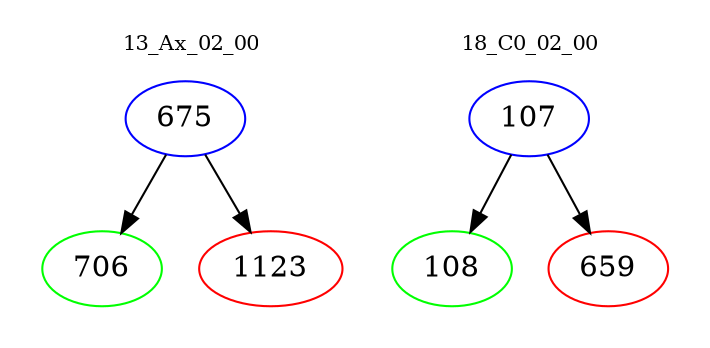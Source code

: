 digraph{
subgraph cluster_0 {
color = white
label = "13_Ax_02_00";
fontsize=10;
T0_675 [label="675", color="blue"]
T0_675 -> T0_706 [color="black"]
T0_706 [label="706", color="green"]
T0_675 -> T0_1123 [color="black"]
T0_1123 [label="1123", color="red"]
}
subgraph cluster_1 {
color = white
label = "18_C0_02_00";
fontsize=10;
T1_107 [label="107", color="blue"]
T1_107 -> T1_108 [color="black"]
T1_108 [label="108", color="green"]
T1_107 -> T1_659 [color="black"]
T1_659 [label="659", color="red"]
}
}
